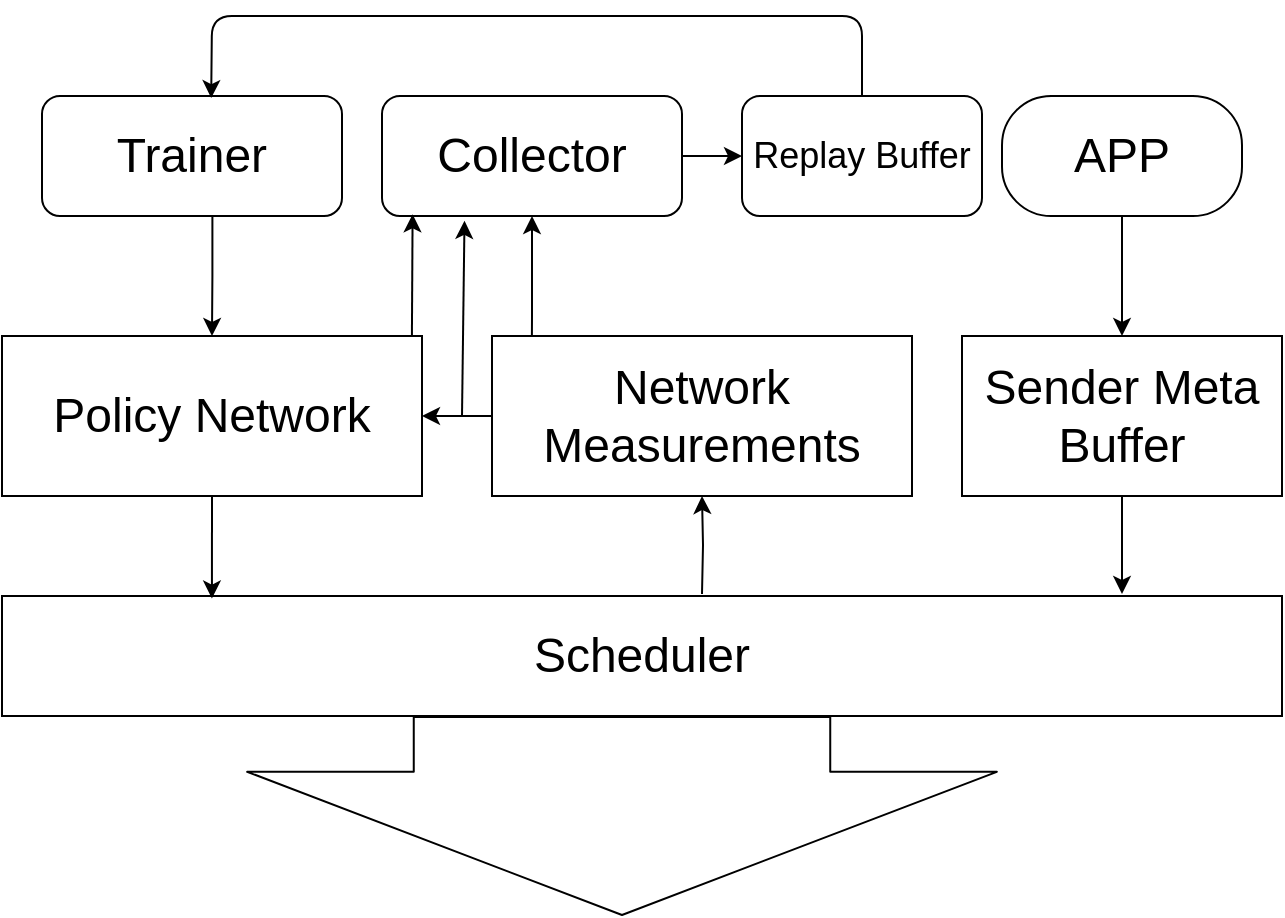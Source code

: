 <mxfile version="13.0.1" type="github"><diagram id="CBDz3zqInydYnpbgPdc8" name="Page-1"><mxGraphModel dx="1113" dy="702" grid="1" gridSize="10" guides="1" tooltips="1" connect="1" arrows="1" fold="1" page="1" pageScale="1" pageWidth="1100" pageHeight="850" math="0" shadow="0"><root><mxCell id="0"/><mxCell id="1" parent="0"/><mxCell id="O35m1b_gPNPNUmbekiKG-8" value="" style="edgeStyle=orthogonalEdgeStyle;rounded=0;orthogonalLoop=1;jettySize=auto;html=1;" edge="1" parent="1" source="O35m1b_gPNPNUmbekiKG-6" target="O35m1b_gPNPNUmbekiKG-7"><mxGeometry relative="1" as="geometry"/></mxCell><mxCell id="O35m1b_gPNPNUmbekiKG-6" value="&lt;font style=&quot;font-size: 24px&quot;&gt;APP&lt;/font&gt;" style="rounded=1;whiteSpace=wrap;html=1;arcSize=41;" vertex="1" parent="1"><mxGeometry x="760" y="220" width="120" height="60" as="geometry"/></mxCell><mxCell id="O35m1b_gPNPNUmbekiKG-10" value="" style="edgeStyle=orthogonalEdgeStyle;rounded=0;orthogonalLoop=1;jettySize=auto;html=1;" edge="1" parent="1" source="O35m1b_gPNPNUmbekiKG-7"><mxGeometry relative="1" as="geometry"><mxPoint x="820" y="469" as="targetPoint"/></mxGeometry></mxCell><mxCell id="O35m1b_gPNPNUmbekiKG-7" value="&lt;font style=&quot;font-size: 24px&quot;&gt;Sender Meta Buffer&lt;/font&gt;" style="rounded=1;whiteSpace=wrap;html=1;arcSize=0;" vertex="1" parent="1"><mxGeometry x="740" y="340" width="160" height="80" as="geometry"/></mxCell><mxCell id="O35m1b_gPNPNUmbekiKG-12" style="edgeStyle=orthogonalEdgeStyle;rounded=0;orthogonalLoop=1;jettySize=auto;html=1;entryX=0.5;entryY=1;entryDx=0;entryDy=0;" edge="1" parent="1" target="O35m1b_gPNPNUmbekiKG-14"><mxGeometry relative="1" as="geometry"><mxPoint x="610.286" y="370" as="targetPoint"/><mxPoint x="610" y="469" as="sourcePoint"/><Array as="points"/></mxGeometry></mxCell><mxCell id="O35m1b_gPNPNUmbekiKG-9" value="&lt;font style=&quot;font-size: 24px&quot;&gt;Scheduler&lt;/font&gt;" style="rounded=1;whiteSpace=wrap;html=1;arcSize=0;" vertex="1" parent="1"><mxGeometry x="260" y="470" width="640" height="60" as="geometry"/></mxCell><mxCell id="O35m1b_gPNPNUmbekiKG-25" value="" style="edgeStyle=orthogonalEdgeStyle;rounded=0;orthogonalLoop=1;jettySize=auto;html=1;" edge="1" parent="1" source="O35m1b_gPNPNUmbekiKG-14" target="O35m1b_gPNPNUmbekiKG-24"><mxGeometry relative="1" as="geometry"/></mxCell><mxCell id="O35m1b_gPNPNUmbekiKG-14" value="&lt;font style=&quot;font-size: 24px&quot;&gt;Network Measurements&lt;/font&gt;" style="rounded=0;whiteSpace=wrap;html=1;" vertex="1" parent="1"><mxGeometry x="505" y="340" width="210" height="80" as="geometry"/></mxCell><mxCell id="O35m1b_gPNPNUmbekiKG-34" style="edgeStyle=orthogonalEdgeStyle;rounded=0;orthogonalLoop=1;jettySize=auto;html=1;exitX=0.5;exitY=1;exitDx=0;exitDy=0;entryX=0.164;entryY=0.021;entryDx=0;entryDy=0;entryPerimeter=0;" edge="1" parent="1" source="O35m1b_gPNPNUmbekiKG-24" target="O35m1b_gPNPNUmbekiKG-9"><mxGeometry relative="1" as="geometry"/></mxCell><mxCell id="O35m1b_gPNPNUmbekiKG-35" style="edgeStyle=orthogonalEdgeStyle;rounded=0;orthogonalLoop=1;jettySize=auto;html=1;exitX=0.568;exitY=0.993;exitDx=0;exitDy=0;entryX=0.5;entryY=0;entryDx=0;entryDy=0;exitPerimeter=0;" edge="1" parent="1" source="O35m1b_gPNPNUmbekiKG-29" target="O35m1b_gPNPNUmbekiKG-24"><mxGeometry relative="1" as="geometry"/></mxCell><mxCell id="O35m1b_gPNPNUmbekiKG-24" value="&lt;font style=&quot;font-size: 24px&quot;&gt;Policy Network&lt;/font&gt;" style="rounded=0;whiteSpace=wrap;html=1;" vertex="1" parent="1"><mxGeometry x="260" y="340" width="210" height="80" as="geometry"/></mxCell><mxCell id="O35m1b_gPNPNUmbekiKG-21" style="edgeStyle=orthogonalEdgeStyle;rounded=0;orthogonalLoop=1;jettySize=auto;html=1;exitX=0.095;exitY=0.002;exitDx=0;exitDy=0;entryX=0.5;entryY=1;entryDx=0;entryDy=0;exitPerimeter=0;" edge="1" parent="1" source="O35m1b_gPNPNUmbekiKG-14" target="O35m1b_gPNPNUmbekiKG-20"><mxGeometry relative="1" as="geometry"><mxPoint x="525" y="330" as="sourcePoint"/><Array as="points"><mxPoint x="525" y="330"/><mxPoint x="525" y="330"/></Array></mxGeometry></mxCell><mxCell id="O35m1b_gPNPNUmbekiKG-23" value="" style="edgeStyle=orthogonalEdgeStyle;rounded=0;orthogonalLoop=1;jettySize=auto;html=1;" edge="1" parent="1" source="O35m1b_gPNPNUmbekiKG-20" target="O35m1b_gPNPNUmbekiKG-22"><mxGeometry relative="1" as="geometry"/></mxCell><mxCell id="O35m1b_gPNPNUmbekiKG-20" value="&lt;font style=&quot;font-size: 24px&quot;&gt;Collector&lt;/font&gt;" style="rounded=1;whiteSpace=wrap;html=1;" vertex="1" parent="1"><mxGeometry x="450" y="220" width="150" height="60" as="geometry"/></mxCell><mxCell id="O35m1b_gPNPNUmbekiKG-29" value="&lt;font style=&quot;font-size: 24px&quot;&gt;Trainer&lt;/font&gt;" style="rounded=1;whiteSpace=wrap;html=1;" vertex="1" parent="1"><mxGeometry x="280" y="220" width="150" height="60" as="geometry"/></mxCell><mxCell id="O35m1b_gPNPNUmbekiKG-22" value="&lt;font style=&quot;font-size: 18px&quot;&gt;Replay Buffer&lt;/font&gt;" style="rounded=1;whiteSpace=wrap;html=1;" vertex="1" parent="1"><mxGeometry x="630" y="220" width="120" height="60" as="geometry"/></mxCell><mxCell id="O35m1b_gPNPNUmbekiKG-28" value="" style="endArrow=classic;html=1;entryX=0.102;entryY=0.986;entryDx=0;entryDy=0;entryPerimeter=0;exitX=0.976;exitY=-0.004;exitDx=0;exitDy=0;exitPerimeter=0;" edge="1" parent="1" source="O35m1b_gPNPNUmbekiKG-24" target="O35m1b_gPNPNUmbekiKG-20"><mxGeometry width="50" height="50" relative="1" as="geometry"><mxPoint x="410" y="340" as="sourcePoint"/><mxPoint x="410" y="270" as="targetPoint"/></mxGeometry></mxCell><mxCell id="O35m1b_gPNPNUmbekiKG-32" value="" style="endArrow=classic;html=1;entryX=0.275;entryY=1.04;entryDx=0;entryDy=0;entryPerimeter=0;" edge="1" parent="1" target="O35m1b_gPNPNUmbekiKG-20"><mxGeometry width="50" height="50" relative="1" as="geometry"><mxPoint x="490" y="380" as="sourcePoint"/><mxPoint x="540" y="330" as="targetPoint"/></mxGeometry></mxCell><mxCell id="O35m1b_gPNPNUmbekiKG-33" value="" style="endArrow=classic;html=1;exitX=0.5;exitY=0;exitDx=0;exitDy=0;entryX=0.564;entryY=0.017;entryDx=0;entryDy=0;entryPerimeter=0;" edge="1" parent="1" source="O35m1b_gPNPNUmbekiKG-22" target="O35m1b_gPNPNUmbekiKG-29"><mxGeometry width="50" height="50" relative="1" as="geometry"><mxPoint x="330" y="130" as="sourcePoint"/><mxPoint x="368" y="210" as="targetPoint"/><Array as="points"><mxPoint x="690" y="180"/><mxPoint x="510" y="180"/><mxPoint x="365" y="180"/></Array></mxGeometry></mxCell><mxCell id="O35m1b_gPNPNUmbekiKG-36" value="" style="shape=flexArrow;endArrow=classic;startArrow=none;html=1;startFill=0;width=208.235;endSize=23.529;endWidth=165.606;" edge="1" parent="1"><mxGeometry width="50" height="50" relative="1" as="geometry"><mxPoint x="570" y="530" as="sourcePoint"/><mxPoint x="570" y="630" as="targetPoint"/></mxGeometry></mxCell></root></mxGraphModel></diagram></mxfile>